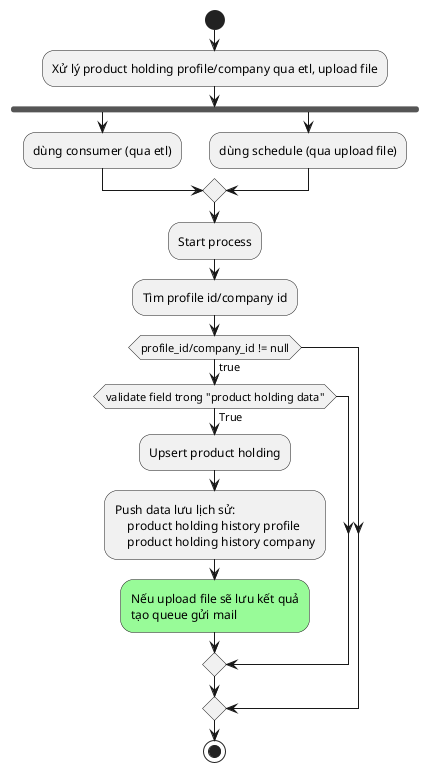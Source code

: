 @startuml

start
:Xử lý product holding profile/company qua etl, upload file;
fork
  :dùng consumer (qua etl);
  
fork again
  :dùng schedule (qua upload file);
end merge
:Start process;
:Tìm profile id/company id;
if (profile_id/company_id != null) then (true)
    if (validate field trong "product holding data") then (True)
    :Upsert product holding;
    :Push data lưu lịch sử:
        product holding history profile
        product holding history company;
    #palegreen:Nếu upload file sẽ lưu kết quả
    tạo queue gửi mail;
    endif
endif
stop
@enduml

